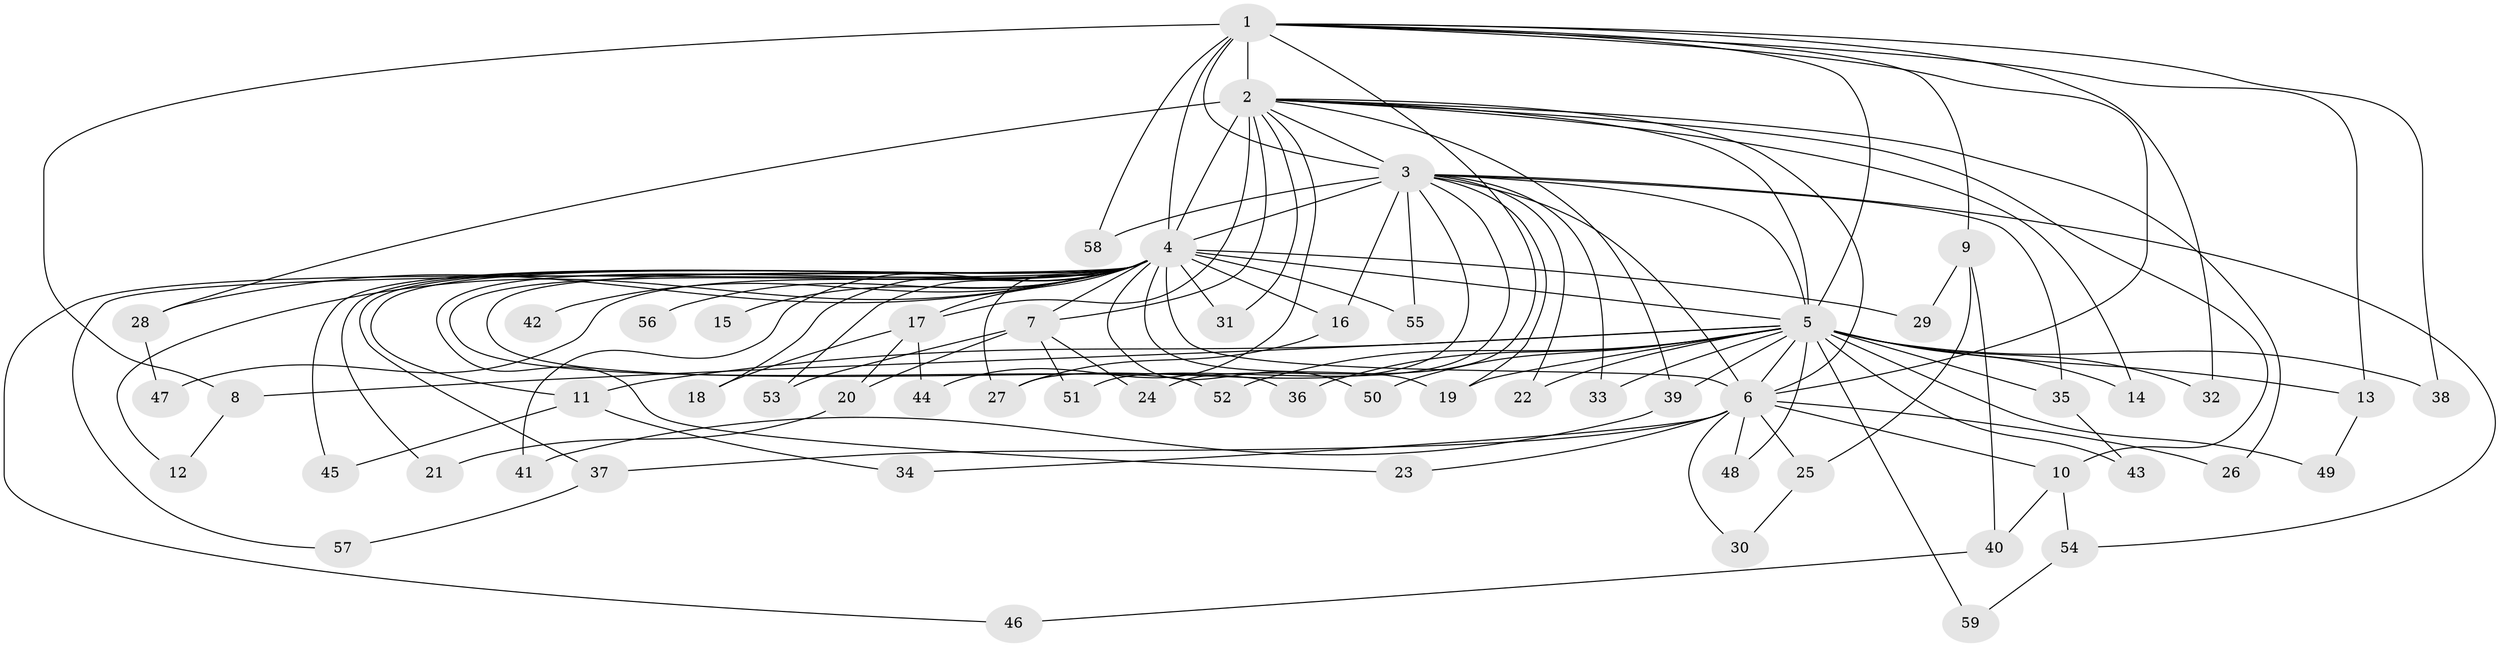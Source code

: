 // original degree distribution, {15: 0.012048192771084338, 21: 0.024096385542168676, 23: 0.012048192771084338, 17: 0.024096385542168676, 28: 0.012048192771084338, 22: 0.012048192771084338, 20: 0.012048192771084338, 16: 0.012048192771084338, 6: 0.024096385542168676, 3: 0.1686746987951807, 5: 0.024096385542168676, 4: 0.04819277108433735, 2: 0.6144578313253012}
// Generated by graph-tools (version 1.1) at 2025/50/03/04/25 22:50:03]
// undirected, 59 vertices, 119 edges
graph export_dot {
  node [color=gray90,style=filled];
  1;
  2;
  3;
  4;
  5;
  6;
  7;
  8;
  9;
  10;
  11;
  12;
  13;
  14;
  15;
  16;
  17;
  18;
  19;
  20;
  21;
  22;
  23;
  24;
  25;
  26;
  27;
  28;
  29;
  30;
  31;
  32;
  33;
  34;
  35;
  36;
  37;
  38;
  39;
  40;
  41;
  42;
  43;
  44;
  45;
  46;
  47;
  48;
  49;
  50;
  51;
  52;
  53;
  54;
  55;
  56;
  57;
  58;
  59;
  1 -- 2 [weight=4.0];
  1 -- 3 [weight=3.0];
  1 -- 4 [weight=7.0];
  1 -- 5 [weight=3.0];
  1 -- 6 [weight=2.0];
  1 -- 8 [weight=1.0];
  1 -- 9 [weight=2.0];
  1 -- 13 [weight=1.0];
  1 -- 24 [weight=1.0];
  1 -- 32 [weight=1.0];
  1 -- 38 [weight=1.0];
  1 -- 58 [weight=1.0];
  2 -- 3 [weight=2.0];
  2 -- 4 [weight=19.0];
  2 -- 5 [weight=2.0];
  2 -- 6 [weight=3.0];
  2 -- 7 [weight=1.0];
  2 -- 10 [weight=1.0];
  2 -- 14 [weight=1.0];
  2 -- 17 [weight=1.0];
  2 -- 26 [weight=1.0];
  2 -- 28 [weight=1.0];
  2 -- 31 [weight=1.0];
  2 -- 39 [weight=1.0];
  2 -- 44 [weight=1.0];
  3 -- 4 [weight=5.0];
  3 -- 5 [weight=1.0];
  3 -- 6 [weight=1.0];
  3 -- 16 [weight=1.0];
  3 -- 19 [weight=2.0];
  3 -- 22 [weight=1.0];
  3 -- 27 [weight=1.0];
  3 -- 33 [weight=1.0];
  3 -- 35 [weight=1.0];
  3 -- 51 [weight=1.0];
  3 -- 54 [weight=1.0];
  3 -- 55 [weight=1.0];
  3 -- 58 [weight=1.0];
  4 -- 5 [weight=3.0];
  4 -- 6 [weight=5.0];
  4 -- 7 [weight=1.0];
  4 -- 11 [weight=1.0];
  4 -- 12 [weight=1.0];
  4 -- 15 [weight=2.0];
  4 -- 16 [weight=1.0];
  4 -- 17 [weight=1.0];
  4 -- 18 [weight=1.0];
  4 -- 19 [weight=1.0];
  4 -- 21 [weight=1.0];
  4 -- 23 [weight=1.0];
  4 -- 27 [weight=2.0];
  4 -- 28 [weight=2.0];
  4 -- 29 [weight=1.0];
  4 -- 31 [weight=1.0];
  4 -- 36 [weight=1.0];
  4 -- 37 [weight=1.0];
  4 -- 41 [weight=1.0];
  4 -- 42 [weight=1.0];
  4 -- 45 [weight=1.0];
  4 -- 46 [weight=1.0];
  4 -- 47 [weight=1.0];
  4 -- 50 [weight=1.0];
  4 -- 52 [weight=1.0];
  4 -- 53 [weight=1.0];
  4 -- 55 [weight=1.0];
  4 -- 56 [weight=2.0];
  4 -- 57 [weight=1.0];
  5 -- 6 [weight=1.0];
  5 -- 8 [weight=1.0];
  5 -- 11 [weight=1.0];
  5 -- 13 [weight=1.0];
  5 -- 14 [weight=1.0];
  5 -- 19 [weight=1.0];
  5 -- 22 [weight=1.0];
  5 -- 32 [weight=1.0];
  5 -- 33 [weight=1.0];
  5 -- 35 [weight=1.0];
  5 -- 36 [weight=1.0];
  5 -- 38 [weight=1.0];
  5 -- 39 [weight=1.0];
  5 -- 43 [weight=1.0];
  5 -- 48 [weight=1.0];
  5 -- 49 [weight=1.0];
  5 -- 50 [weight=1.0];
  5 -- 52 [weight=1.0];
  5 -- 59 [weight=1.0];
  6 -- 10 [weight=1.0];
  6 -- 23 [weight=1.0];
  6 -- 25 [weight=1.0];
  6 -- 26 [weight=1.0];
  6 -- 30 [weight=1.0];
  6 -- 34 [weight=1.0];
  6 -- 37 [weight=1.0];
  6 -- 48 [weight=1.0];
  7 -- 20 [weight=1.0];
  7 -- 24 [weight=1.0];
  7 -- 51 [weight=1.0];
  7 -- 53 [weight=1.0];
  8 -- 12 [weight=1.0];
  9 -- 25 [weight=1.0];
  9 -- 29 [weight=1.0];
  9 -- 40 [weight=1.0];
  10 -- 40 [weight=1.0];
  10 -- 54 [weight=1.0];
  11 -- 34 [weight=1.0];
  11 -- 45 [weight=1.0];
  13 -- 49 [weight=1.0];
  16 -- 27 [weight=1.0];
  17 -- 18 [weight=1.0];
  17 -- 20 [weight=1.0];
  17 -- 44 [weight=1.0];
  20 -- 21 [weight=1.0];
  25 -- 30 [weight=1.0];
  28 -- 47 [weight=1.0];
  35 -- 43 [weight=1.0];
  37 -- 57 [weight=1.0];
  39 -- 41 [weight=1.0];
  40 -- 46 [weight=1.0];
  54 -- 59 [weight=1.0];
}
